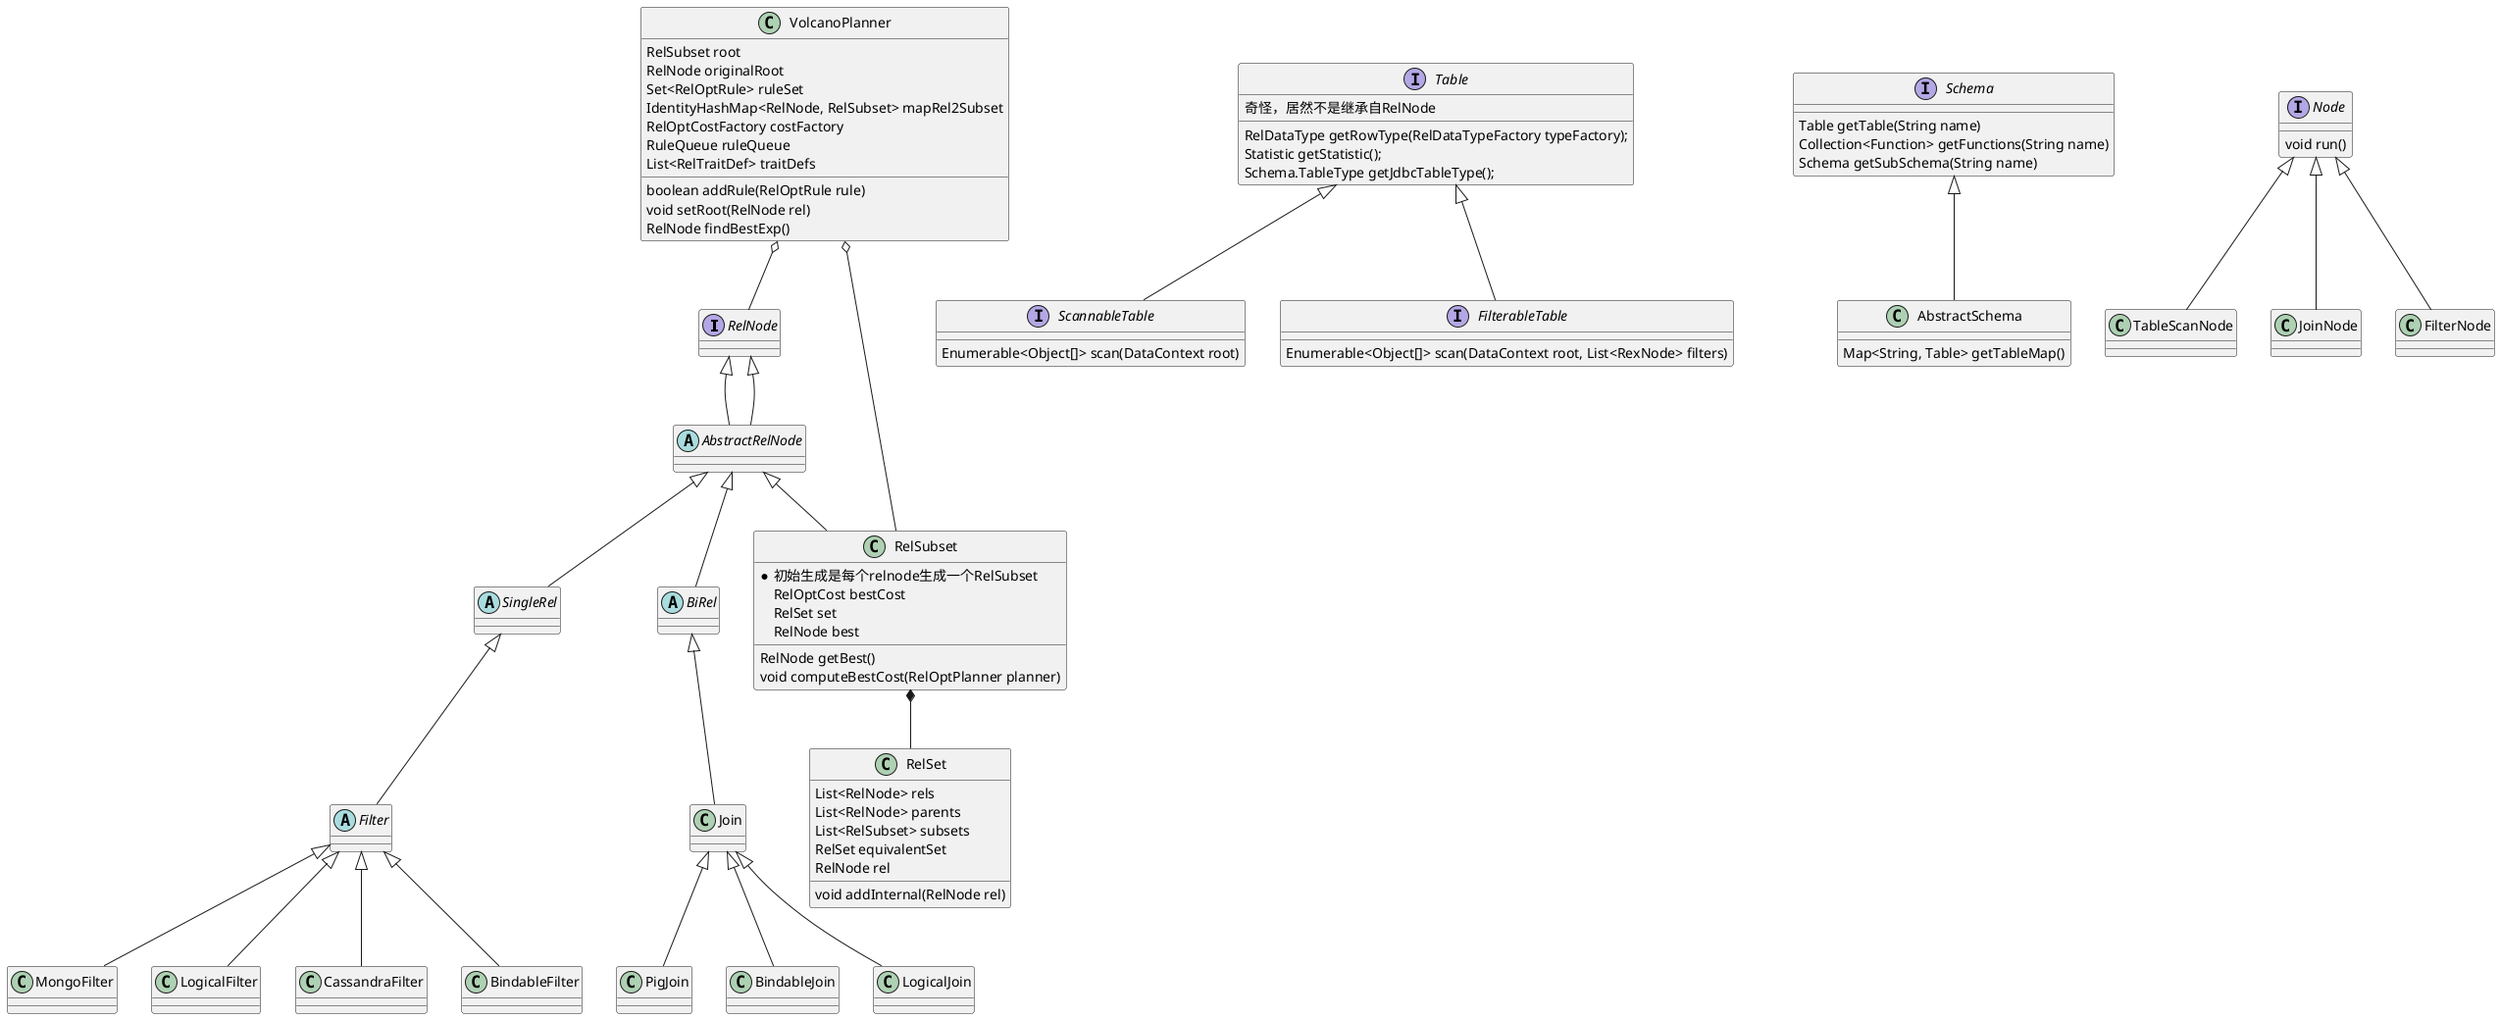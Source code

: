 @startuml

interface RelNode
abstract AbstractRelNode

RelNode <|-- AbstractRelNode
AbstractRelNode <|-- RelSubset
RelSubset *-- RelSet
VolcanoPlanner o-- RelSubset
VolcanoPlanner o-- RelNode

class RelSubset {
*初始生成是每个relnode生成一个RelSubset
RelOptCost bestCost
RelSet set
RelNode best
RelNode getBest()
void computeBestCost(RelOptPlanner planner)
}

class RelSet {
List<RelNode> rels
List<RelNode> parents
List<RelSubset> subsets
RelSet equivalentSet
RelNode rel
void addInternal(RelNode rel)
}

class VolcanoPlanner {
  RelSubset root
  RelNode originalRoot
  Set<RelOptRule> ruleSet
  IdentityHashMap<RelNode, RelSubset> mapRel2Subset
  RelOptCostFactory costFactory
  RuleQueue ruleQueue
  List<RelTraitDef> traitDefs

  boolean addRule(RelOptRule rule)
  void setRoot(RelNode rel)
  RelNode findBestExp()
}

Table <|-- ScannableTable
Table <|-- FilterableTable
Schema <|-- AbstractSchema

interface Table {
  奇怪，居然不是继承自RelNode
  RelDataType getRowType(RelDataTypeFactory typeFactory);
  Statistic getStatistic();
  Schema.TableType getJdbcTableType();
}
interface ScannableTable {
 Enumerable<Object[]> scan(DataContext root)
}
interface FilterableTable {
Enumerable<Object[]> scan(DataContext root, List<RexNode> filters)
}

interface Schema {
Table getTable(String name)
Collection<Function> getFunctions(String name)
Schema getSubSchema(String name)
}

class AbstractSchema {
Map<String, Table> getTableMap()
}

Node <|-- TableScanNode
Node <|-- JoinNode
Node <|-- FilterNode
interface Node {
void run()
}
class TableScanNode {
}
class JoinNode {
}
class FilterNode {
}

RelNode <|-- AbstractRelNode
AbstractRelNode <|-- SingleRel
AbstractRelNode <|-- BiRel
BiRel <|-- Join
Join <|-- LogicalJoin
Join <|-- PigJoin
Join <|-- BindableJoin

SingleRel <|-- Filter
Filter <|-- LogicalFilter
Filter <|-- CassandraFilter
Filter <|-- BindableFilter
Filter <|-- MongoFilter

interface RelNode
abstract class AbstractRelNode
abstract class BiRel
class Join
class LogicalJoin
class PigJoin
class BindableJoin

abstract class SingleRel
abstract class Filter
class LogicalFilter
class CassandraFilter
class BindableFilter
class MongoFilter

@enduml

class CBO {
  凡是不一定能提升性能的rule都应该划到cbo中去考虑
  1. 逻辑计划之间的转换
  2. ensure requirement
  3. 逻辑计划转物理计划
}